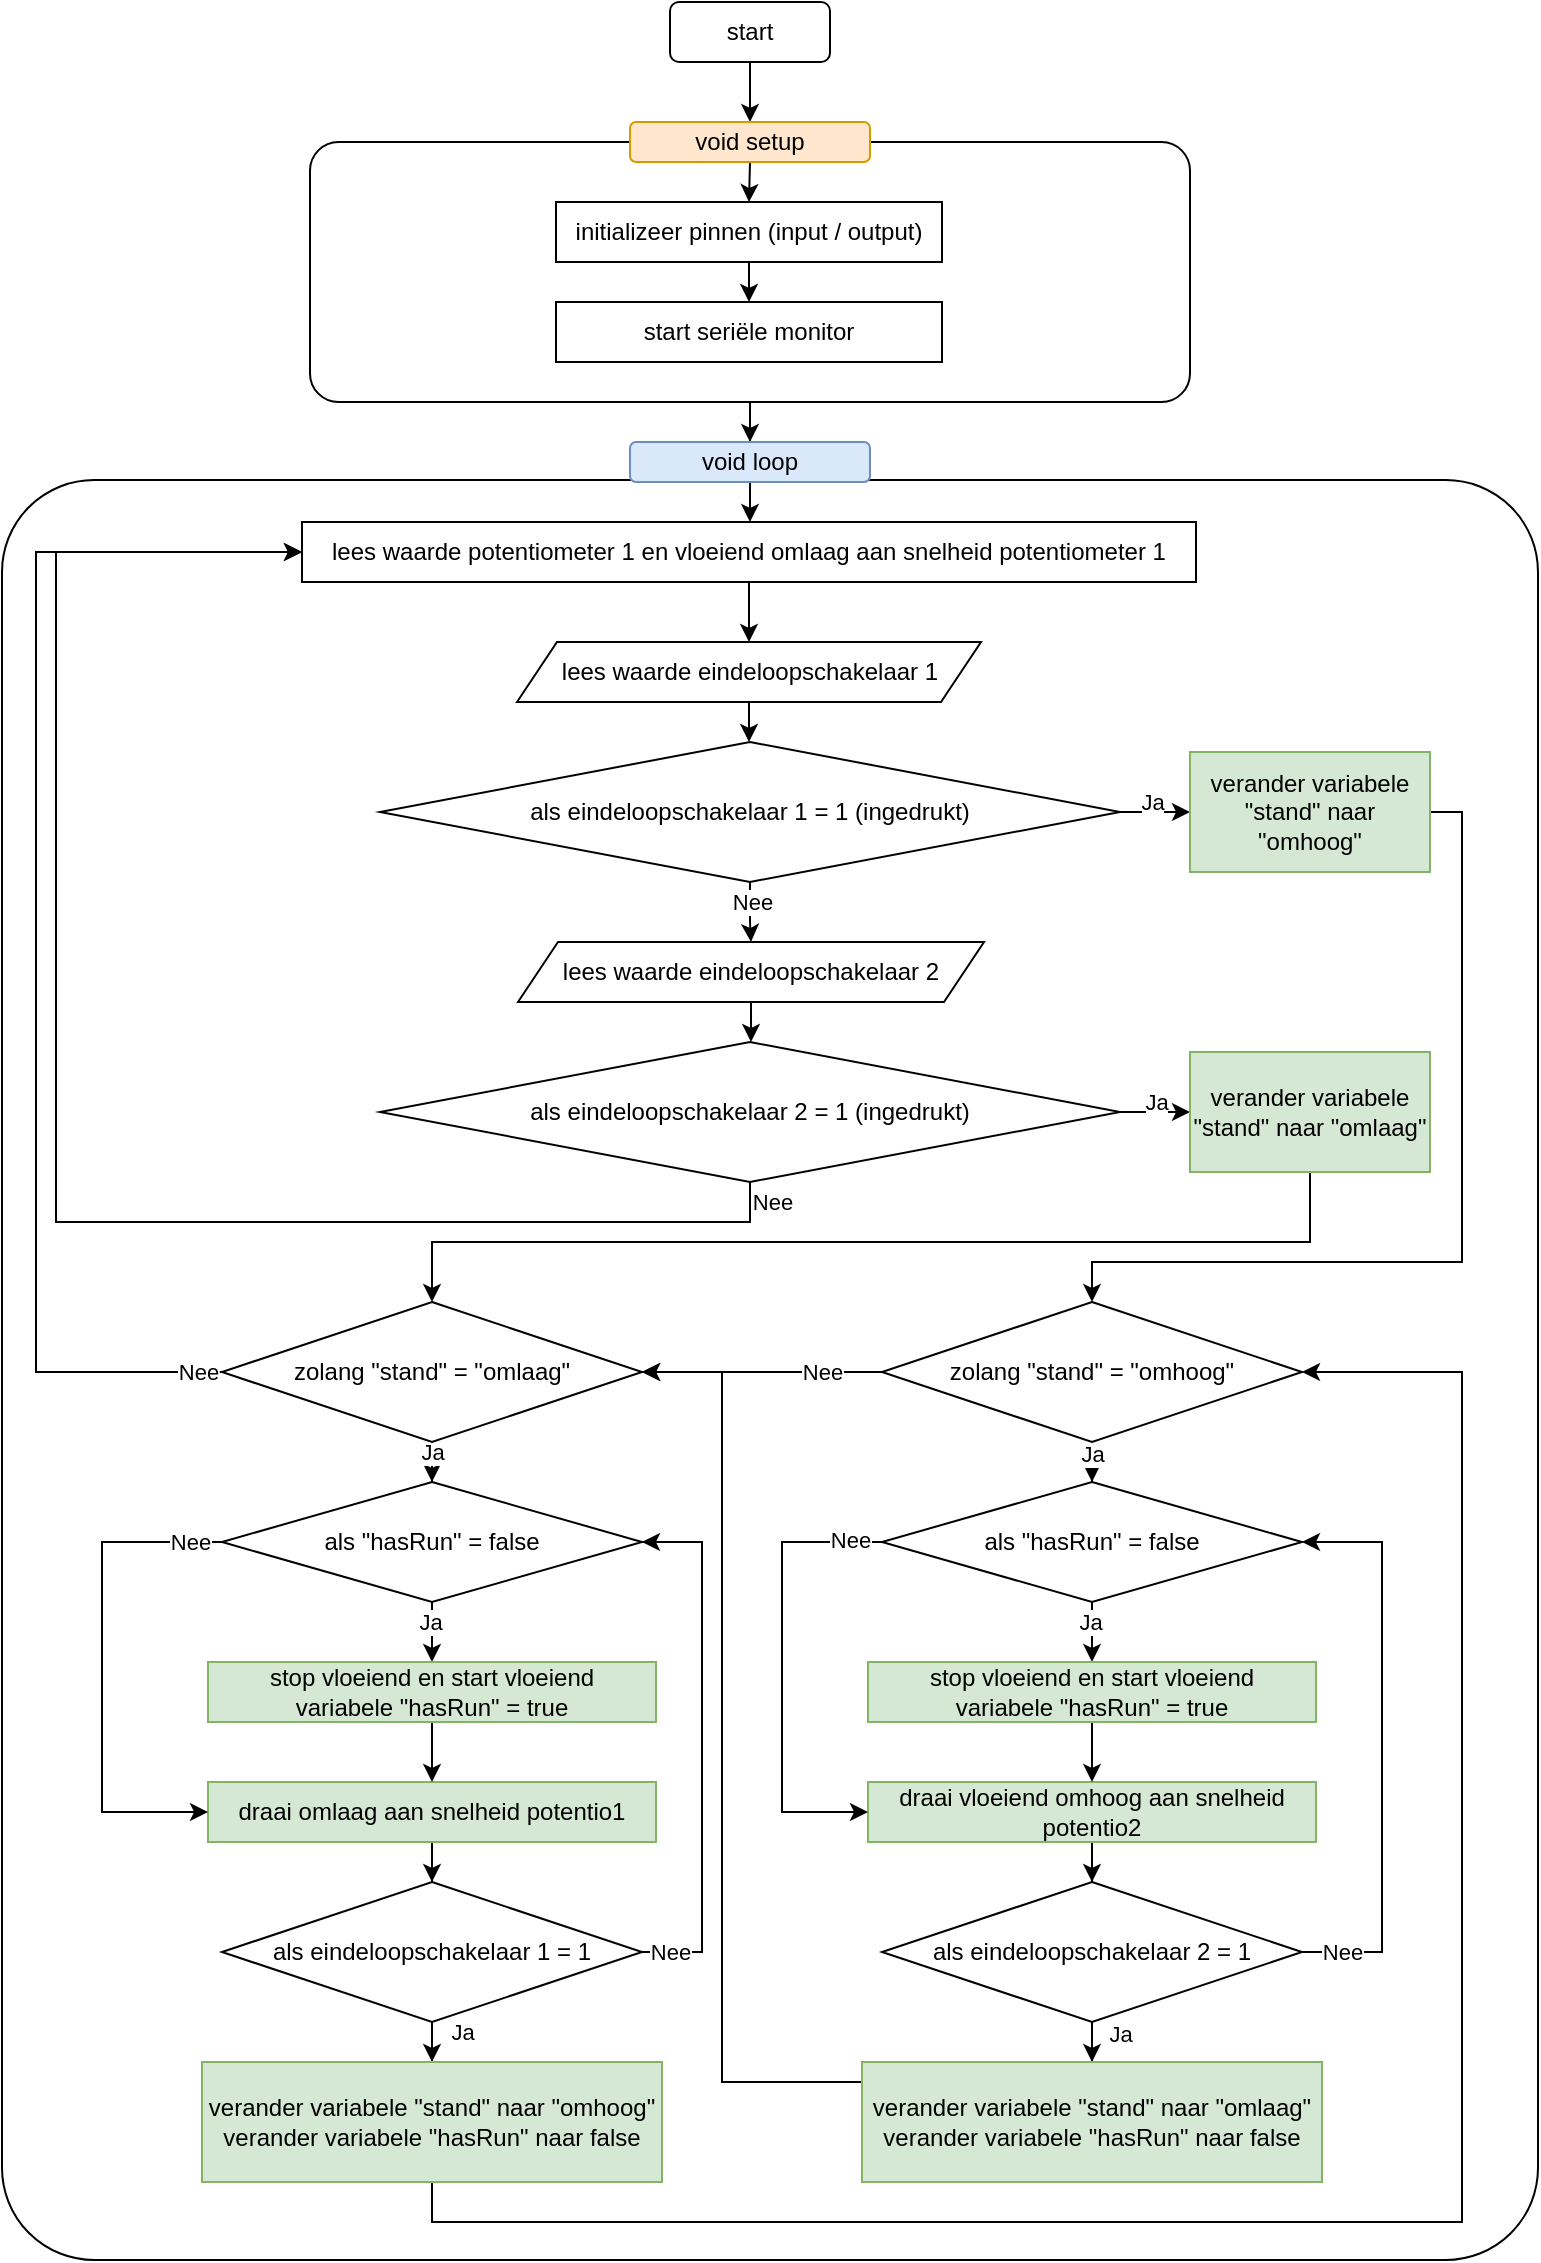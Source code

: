 <mxfile version="14.6.3" type="github">
  <diagram id="C5RBs43oDa-KdzZeNtuy" name="Page-1">
    <mxGraphModel dx="2031" dy="1149" grid="1" gridSize="10" guides="1" tooltips="1" connect="1" arrows="1" fold="1" page="1" pageScale="1" pageWidth="827" pageHeight="1169" math="0" shadow="0">
      <root>
        <mxCell id="WIyWlLk6GJQsqaUBKTNV-0" />
        <mxCell id="WIyWlLk6GJQsqaUBKTNV-1" parent="WIyWlLk6GJQsqaUBKTNV-0" />
        <mxCell id="CYf8EaJ0eoEuyEV1X-x--5" value="" style="edgeStyle=orthogonalEdgeStyle;rounded=0;orthogonalLoop=1;jettySize=auto;html=1;exitX=0.5;exitY=1;exitDx=0;exitDy=0;entryX=0.5;entryY=0;entryDx=0;entryDy=0;" parent="WIyWlLk6GJQsqaUBKTNV-1" source="WIyWlLk6GJQsqaUBKTNV-3" target="CYf8EaJ0eoEuyEV1X-x--2" edge="1">
          <mxGeometry relative="1" as="geometry" />
        </mxCell>
        <mxCell id="WIyWlLk6GJQsqaUBKTNV-3" value="start" style="rounded=1;whiteSpace=wrap;html=1;fontSize=12;glass=0;strokeWidth=1;shadow=0;" parent="WIyWlLk6GJQsqaUBKTNV-1" vertex="1">
          <mxGeometry x="367" y="14" width="80" height="30" as="geometry" />
        </mxCell>
        <mxCell id="CYf8EaJ0eoEuyEV1X-x--12" style="edgeStyle=orthogonalEdgeStyle;rounded=0;orthogonalLoop=1;jettySize=auto;html=1;" parent="WIyWlLk6GJQsqaUBKTNV-1" source="CYf8EaJ0eoEuyEV1X-x--0" target="CYf8EaJ0eoEuyEV1X-x--10" edge="1">
          <mxGeometry relative="1" as="geometry" />
        </mxCell>
        <mxCell id="CYf8EaJ0eoEuyEV1X-x--0" value="" style="rounded=1;whiteSpace=wrap;html=1;arcSize=11;" parent="WIyWlLk6GJQsqaUBKTNV-1" vertex="1">
          <mxGeometry x="187" y="84" width="440" height="130" as="geometry" />
        </mxCell>
        <mxCell id="CYf8EaJ0eoEuyEV1X-x--6" style="edgeStyle=orthogonalEdgeStyle;rounded=0;orthogonalLoop=1;jettySize=auto;html=1;exitX=0.5;exitY=1;exitDx=0;exitDy=0;entryX=0.5;entryY=0;entryDx=0;entryDy=0;" parent="WIyWlLk6GJQsqaUBKTNV-1" source="CYf8EaJ0eoEuyEV1X-x--2" target="CYf8EaJ0eoEuyEV1X-x--4" edge="1">
          <mxGeometry relative="1" as="geometry" />
        </mxCell>
        <mxCell id="CYf8EaJ0eoEuyEV1X-x--2" value="void setup" style="rounded=1;whiteSpace=wrap;html=1;fillColor=#ffe6cc;strokeColor=#d79b00;" parent="WIyWlLk6GJQsqaUBKTNV-1" vertex="1">
          <mxGeometry x="347" y="74" width="120" height="20" as="geometry" />
        </mxCell>
        <mxCell id="CYf8EaJ0eoEuyEV1X-x--8" style="edgeStyle=orthogonalEdgeStyle;rounded=0;orthogonalLoop=1;jettySize=auto;html=1;exitX=0.5;exitY=1;exitDx=0;exitDy=0;entryX=0.5;entryY=0;entryDx=0;entryDy=0;" parent="WIyWlLk6GJQsqaUBKTNV-1" source="CYf8EaJ0eoEuyEV1X-x--4" target="CYf8EaJ0eoEuyEV1X-x--7" edge="1">
          <mxGeometry relative="1" as="geometry" />
        </mxCell>
        <mxCell id="CYf8EaJ0eoEuyEV1X-x--4" value="initializeer pinnen (input / output)" style="rounded=0;whiteSpace=wrap;html=1;" parent="WIyWlLk6GJQsqaUBKTNV-1" vertex="1">
          <mxGeometry x="310" y="114" width="193" height="30" as="geometry" />
        </mxCell>
        <mxCell id="CYf8EaJ0eoEuyEV1X-x--7" value="start seriële monitor" style="rounded=0;whiteSpace=wrap;html=1;" parent="WIyWlLk6GJQsqaUBKTNV-1" vertex="1">
          <mxGeometry x="310" y="164" width="193" height="30" as="geometry" />
        </mxCell>
        <mxCell id="CYf8EaJ0eoEuyEV1X-x--11" value="" style="rounded=1;whiteSpace=wrap;html=1;arcSize=6;" parent="WIyWlLk6GJQsqaUBKTNV-1" vertex="1">
          <mxGeometry x="33" y="253" width="768" height="890" as="geometry" />
        </mxCell>
        <mxCell id="CYf8EaJ0eoEuyEV1X-x--15" style="edgeStyle=orthogonalEdgeStyle;rounded=0;orthogonalLoop=1;jettySize=auto;html=1;" parent="WIyWlLk6GJQsqaUBKTNV-1" source="CYf8EaJ0eoEuyEV1X-x--10" target="CYf8EaJ0eoEuyEV1X-x--13" edge="1">
          <mxGeometry relative="1" as="geometry" />
        </mxCell>
        <mxCell id="CYf8EaJ0eoEuyEV1X-x--10" value="void loop" style="rounded=1;whiteSpace=wrap;html=1;fillColor=#dae8fc;strokeColor=#6c8ebf;" parent="WIyWlLk6GJQsqaUBKTNV-1" vertex="1">
          <mxGeometry x="347" y="234" width="120" height="20" as="geometry" />
        </mxCell>
        <mxCell id="CYf8EaJ0eoEuyEV1X-x--42" style="edgeStyle=orthogonalEdgeStyle;rounded=0;orthogonalLoop=1;jettySize=auto;html=1;entryX=0.5;entryY=0;entryDx=0;entryDy=0;" parent="WIyWlLk6GJQsqaUBKTNV-1" source="CYf8EaJ0eoEuyEV1X-x--13" target="CYf8EaJ0eoEuyEV1X-x--41" edge="1">
          <mxGeometry relative="1" as="geometry" />
        </mxCell>
        <mxCell id="CYf8EaJ0eoEuyEV1X-x--13" value="lees waarde potentiometer 1 en vloeiend omlaag aan snelheid potentiometer 1" style="rounded=0;whiteSpace=wrap;html=1;" parent="WIyWlLk6GJQsqaUBKTNV-1" vertex="1">
          <mxGeometry x="183" y="274" width="447" height="30" as="geometry" />
        </mxCell>
        <mxCell id="CYf8EaJ0eoEuyEV1X-x--26" style="edgeStyle=orthogonalEdgeStyle;rounded=0;orthogonalLoop=1;jettySize=auto;html=1;" parent="WIyWlLk6GJQsqaUBKTNV-1" source="CYf8EaJ0eoEuyEV1X-x--24" target="CYf8EaJ0eoEuyEV1X-x--25" edge="1">
          <mxGeometry relative="1" as="geometry" />
        </mxCell>
        <mxCell id="CYf8EaJ0eoEuyEV1X-x--27" value="Ja" style="edgeLabel;html=1;align=center;verticalAlign=middle;resizable=0;points=[];" parent="CYf8EaJ0eoEuyEV1X-x--26" vertex="1" connectable="0">
          <mxGeometry x="-0.279" y="-1" relative="1" as="geometry">
            <mxPoint y="-6" as="offset" />
          </mxGeometry>
        </mxCell>
        <mxCell id="CYf8EaJ0eoEuyEV1X-x--45" style="edgeStyle=orthogonalEdgeStyle;rounded=0;orthogonalLoop=1;jettySize=auto;html=1;" parent="WIyWlLk6GJQsqaUBKTNV-1" source="CYf8EaJ0eoEuyEV1X-x--24" target="CYf8EaJ0eoEuyEV1X-x--44" edge="1">
          <mxGeometry relative="1" as="geometry" />
        </mxCell>
        <mxCell id="CYf8EaJ0eoEuyEV1X-x--48" value="Nee" style="edgeLabel;html=1;align=center;verticalAlign=middle;resizable=0;points=[];" parent="CYf8EaJ0eoEuyEV1X-x--45" vertex="1" connectable="0">
          <mxGeometry x="0.005" y="1" relative="1" as="geometry">
            <mxPoint x="-0.5" y="-5.35" as="offset" />
          </mxGeometry>
        </mxCell>
        <mxCell id="CYf8EaJ0eoEuyEV1X-x--24" value="als eindeloopschakelaar 1 = 1 (ingedrukt)" style="rhombus;whiteSpace=wrap;html=1;rounded=0;" parent="WIyWlLk6GJQsqaUBKTNV-1" vertex="1">
          <mxGeometry x="222" y="384" width="370" height="70" as="geometry" />
        </mxCell>
        <mxCell id="CYf8EaJ0eoEuyEV1X-x--59" style="edgeStyle=orthogonalEdgeStyle;rounded=0;orthogonalLoop=1;jettySize=auto;html=1;" parent="WIyWlLk6GJQsqaUBKTNV-1" source="CYf8EaJ0eoEuyEV1X-x--25" target="CYf8EaJ0eoEuyEV1X-x--57" edge="1">
          <mxGeometry relative="1" as="geometry">
            <Array as="points">
              <mxPoint x="763" y="419" />
              <mxPoint x="763" y="644" />
              <mxPoint x="578" y="644" />
            </Array>
          </mxGeometry>
        </mxCell>
        <mxCell id="CYf8EaJ0eoEuyEV1X-x--25" value="verander variabele &quot;stand&quot; naar &quot;omhoog&quot;" style="rounded=0;whiteSpace=wrap;html=1;fillColor=#d5e8d4;strokeColor=#82b366;" parent="WIyWlLk6GJQsqaUBKTNV-1" vertex="1">
          <mxGeometry x="627" y="389" width="120" height="60" as="geometry" />
        </mxCell>
        <mxCell id="CYf8EaJ0eoEuyEV1X-x--34" style="edgeStyle=orthogonalEdgeStyle;rounded=0;orthogonalLoop=1;jettySize=auto;html=1;" parent="WIyWlLk6GJQsqaUBKTNV-1" source="CYf8EaJ0eoEuyEV1X-x--30" target="CYf8EaJ0eoEuyEV1X-x--33" edge="1">
          <mxGeometry relative="1" as="geometry" />
        </mxCell>
        <mxCell id="CYf8EaJ0eoEuyEV1X-x--35" value="Ja" style="edgeLabel;html=1;align=center;verticalAlign=middle;resizable=0;points=[];" parent="CYf8EaJ0eoEuyEV1X-x--34" vertex="1" connectable="0">
          <mxGeometry x="-0.205" relative="1" as="geometry">
            <mxPoint y="-5" as="offset" />
          </mxGeometry>
        </mxCell>
        <mxCell id="CYf8EaJ0eoEuyEV1X-x--39" style="edgeStyle=orthogonalEdgeStyle;rounded=0;orthogonalLoop=1;jettySize=auto;html=1;" parent="WIyWlLk6GJQsqaUBKTNV-1" source="CYf8EaJ0eoEuyEV1X-x--30" target="CYf8EaJ0eoEuyEV1X-x--13" edge="1">
          <mxGeometry relative="1" as="geometry">
            <Array as="points">
              <mxPoint x="407" y="624" />
              <mxPoint x="60" y="624" />
              <mxPoint x="60" y="289" />
            </Array>
          </mxGeometry>
        </mxCell>
        <mxCell id="CYf8EaJ0eoEuyEV1X-x--40" value="Nee" style="edgeLabel;html=1;align=center;verticalAlign=middle;resizable=0;points=[];" parent="CYf8EaJ0eoEuyEV1X-x--39" vertex="1" connectable="0">
          <mxGeometry x="-0.879" y="1" relative="1" as="geometry">
            <mxPoint x="40.67" y="-11" as="offset" />
          </mxGeometry>
        </mxCell>
        <mxCell id="CYf8EaJ0eoEuyEV1X-x--30" value="als eindeloopschakelaar 2 = 1 (ingedrukt)" style="rhombus;whiteSpace=wrap;html=1;rounded=0;" parent="WIyWlLk6GJQsqaUBKTNV-1" vertex="1">
          <mxGeometry x="222" y="534" width="370" height="70" as="geometry" />
        </mxCell>
        <mxCell id="CYf8EaJ0eoEuyEV1X-x--52" style="edgeStyle=orthogonalEdgeStyle;rounded=0;orthogonalLoop=1;jettySize=auto;html=1;" parent="WIyWlLk6GJQsqaUBKTNV-1" source="CYf8EaJ0eoEuyEV1X-x--33" target="CYf8EaJ0eoEuyEV1X-x--50" edge="1">
          <mxGeometry relative="1" as="geometry">
            <Array as="points">
              <mxPoint x="687" y="634" />
              <mxPoint x="248" y="634" />
            </Array>
          </mxGeometry>
        </mxCell>
        <mxCell id="CYf8EaJ0eoEuyEV1X-x--33" value="verander variabele &quot;stand&quot; naar &quot;omlaag&quot;" style="rounded=0;whiteSpace=wrap;html=1;fillColor=#d5e8d4;strokeColor=#82b366;" parent="WIyWlLk6GJQsqaUBKTNV-1" vertex="1">
          <mxGeometry x="627" y="539" width="120" height="60" as="geometry" />
        </mxCell>
        <mxCell id="CYf8EaJ0eoEuyEV1X-x--43" style="edgeStyle=orthogonalEdgeStyle;rounded=0;orthogonalLoop=1;jettySize=auto;html=1;" parent="WIyWlLk6GJQsqaUBKTNV-1" source="CYf8EaJ0eoEuyEV1X-x--41" target="CYf8EaJ0eoEuyEV1X-x--24" edge="1">
          <mxGeometry relative="1" as="geometry" />
        </mxCell>
        <mxCell id="CYf8EaJ0eoEuyEV1X-x--41" value="lees waarde eindeloopschakelaar 1" style="shape=parallelogram;perimeter=parallelogramPerimeter;whiteSpace=wrap;html=1;fixedSize=1;rounded=0;" parent="WIyWlLk6GJQsqaUBKTNV-1" vertex="1">
          <mxGeometry x="290.5" y="334" width="232" height="30" as="geometry" />
        </mxCell>
        <mxCell id="CYf8EaJ0eoEuyEV1X-x--46" style="edgeStyle=orthogonalEdgeStyle;rounded=0;orthogonalLoop=1;jettySize=auto;html=1;entryX=0.5;entryY=0;entryDx=0;entryDy=0;" parent="WIyWlLk6GJQsqaUBKTNV-1" source="CYf8EaJ0eoEuyEV1X-x--44" target="CYf8EaJ0eoEuyEV1X-x--30" edge="1">
          <mxGeometry relative="1" as="geometry" />
        </mxCell>
        <mxCell id="CYf8EaJ0eoEuyEV1X-x--44" value="lees waarde eindeloopschakelaar 2" style="shape=parallelogram;perimeter=parallelogramPerimeter;whiteSpace=wrap;html=1;fixedSize=1;rounded=0;" parent="WIyWlLk6GJQsqaUBKTNV-1" vertex="1">
          <mxGeometry x="291" y="484" width="233" height="30" as="geometry" />
        </mxCell>
        <mxCell id="CYf8EaJ0eoEuyEV1X-x--64" style="edgeStyle=orthogonalEdgeStyle;rounded=0;orthogonalLoop=1;jettySize=auto;html=1;entryX=0;entryY=0.5;entryDx=0;entryDy=0;" parent="WIyWlLk6GJQsqaUBKTNV-1" source="CYf8EaJ0eoEuyEV1X-x--50" target="CYf8EaJ0eoEuyEV1X-x--13" edge="1">
          <mxGeometry relative="1" as="geometry">
            <Array as="points">
              <mxPoint x="50" y="699" />
              <mxPoint x="50" y="289" />
            </Array>
          </mxGeometry>
        </mxCell>
        <mxCell id="CYf8EaJ0eoEuyEV1X-x--65" value="Nee" style="edgeLabel;html=1;align=center;verticalAlign=middle;resizable=0;points=[];" parent="CYf8EaJ0eoEuyEV1X-x--64" vertex="1" connectable="0">
          <mxGeometry x="-0.963" relative="1" as="geometry">
            <mxPoint y="-0.03" as="offset" />
          </mxGeometry>
        </mxCell>
        <mxCell id="p0vBAn8iaSSO2xwx-ton-6" style="edgeStyle=orthogonalEdgeStyle;rounded=0;orthogonalLoop=1;jettySize=auto;html=1;entryX=0.5;entryY=0;entryDx=0;entryDy=0;" parent="WIyWlLk6GJQsqaUBKTNV-1" source="CYf8EaJ0eoEuyEV1X-x--50" target="p0vBAn8iaSSO2xwx-ton-0" edge="1">
          <mxGeometry relative="1" as="geometry" />
        </mxCell>
        <mxCell id="LQ1cLBq-_--WQFbrApMP-2" value="Ja" style="edgeLabel;html=1;align=center;verticalAlign=middle;resizable=0;points=[];" parent="p0vBAn8iaSSO2xwx-ton-6" vertex="1" connectable="0">
          <mxGeometry x="0.493" relative="1" as="geometry">
            <mxPoint as="offset" />
          </mxGeometry>
        </mxCell>
        <mxCell id="CYf8EaJ0eoEuyEV1X-x--50" value="zolang &quot;stand&quot; = &quot;omlaag&quot;" style="rhombus;whiteSpace=wrap;html=1;rounded=0;" parent="WIyWlLk6GJQsqaUBKTNV-1" vertex="1">
          <mxGeometry x="143" y="664" width="210" height="70" as="geometry" />
        </mxCell>
        <mxCell id="Z7qXLIscZxKdgFRrl8TT-2" style="edgeStyle=orthogonalEdgeStyle;rounded=0;orthogonalLoop=1;jettySize=auto;html=1;" parent="WIyWlLk6GJQsqaUBKTNV-1" source="CYf8EaJ0eoEuyEV1X-x--55" target="Z7qXLIscZxKdgFRrl8TT-0" edge="1">
          <mxGeometry relative="1" as="geometry" />
        </mxCell>
        <mxCell id="CYf8EaJ0eoEuyEV1X-x--55" value="draai omlaag aan snelheid potentio1" style="rounded=0;whiteSpace=wrap;html=1;fillColor=#d5e8d4;strokeColor=#82b366;" parent="WIyWlLk6GJQsqaUBKTNV-1" vertex="1">
          <mxGeometry x="136" y="904" width="224" height="30" as="geometry" />
        </mxCell>
        <mxCell id="abx6g4VYpOD5a4hkHdhx-0" value="Nee" style="edgeStyle=orthogonalEdgeStyle;rounded=0;orthogonalLoop=1;jettySize=auto;html=1;" parent="WIyWlLk6GJQsqaUBKTNV-1" source="CYf8EaJ0eoEuyEV1X-x--57" target="CYf8EaJ0eoEuyEV1X-x--50" edge="1">
          <mxGeometry x="-0.5" relative="1" as="geometry">
            <mxPoint as="offset" />
          </mxGeometry>
        </mxCell>
        <mxCell id="p0vBAn8iaSSO2xwx-ton-13" style="edgeStyle=orthogonalEdgeStyle;rounded=0;orthogonalLoop=1;jettySize=auto;html=1;" parent="WIyWlLk6GJQsqaUBKTNV-1" source="CYf8EaJ0eoEuyEV1X-x--57" target="p0vBAn8iaSSO2xwx-ton-11" edge="1">
          <mxGeometry relative="1" as="geometry" />
        </mxCell>
        <mxCell id="LQ1cLBq-_--WQFbrApMP-1" value="Ja" style="edgeLabel;html=1;align=center;verticalAlign=middle;resizable=0;points=[];" parent="p0vBAn8iaSSO2xwx-ton-13" vertex="1" connectable="0">
          <mxGeometry x="0.533" relative="1" as="geometry">
            <mxPoint as="offset" />
          </mxGeometry>
        </mxCell>
        <mxCell id="CYf8EaJ0eoEuyEV1X-x--57" value="zolang &quot;stand&quot; = &quot;omhoog&quot;" style="rhombus;whiteSpace=wrap;html=1;rounded=0;" parent="WIyWlLk6GJQsqaUBKTNV-1" vertex="1">
          <mxGeometry x="473" y="664" width="210" height="70" as="geometry" />
        </mxCell>
        <mxCell id="Z7qXLIscZxKdgFRrl8TT-3" style="edgeStyle=orthogonalEdgeStyle;rounded=0;orthogonalLoop=1;jettySize=auto;html=1;" parent="WIyWlLk6GJQsqaUBKTNV-1" source="CYf8EaJ0eoEuyEV1X-x--58" target="Z7qXLIscZxKdgFRrl8TT-1" edge="1">
          <mxGeometry relative="1" as="geometry" />
        </mxCell>
        <mxCell id="CYf8EaJ0eoEuyEV1X-x--58" value="draai vloeiend omhoog aan snelheid potentio2" style="rounded=0;whiteSpace=wrap;html=1;fillColor=#d5e8d4;strokeColor=#82b366;" parent="WIyWlLk6GJQsqaUBKTNV-1" vertex="1">
          <mxGeometry x="466" y="904" width="224" height="30" as="geometry" />
        </mxCell>
        <mxCell id="Z7qXLIscZxKdgFRrl8TT-5" style="edgeStyle=orthogonalEdgeStyle;rounded=0;orthogonalLoop=1;jettySize=auto;html=1;" parent="WIyWlLk6GJQsqaUBKTNV-1" source="Z7qXLIscZxKdgFRrl8TT-0" target="Z7qXLIscZxKdgFRrl8TT-4" edge="1">
          <mxGeometry relative="1" as="geometry" />
        </mxCell>
        <mxCell id="Z7qXLIscZxKdgFRrl8TT-6" value="Ja" style="edgeLabel;html=1;align=center;verticalAlign=middle;resizable=0;points=[];" parent="Z7qXLIscZxKdgFRrl8TT-5" vertex="1" connectable="0">
          <mxGeometry x="0.489" relative="1" as="geometry">
            <mxPoint x="15" as="offset" />
          </mxGeometry>
        </mxCell>
        <mxCell id="9KD2sniqeCgQRVRFQWX2-1" style="edgeStyle=orthogonalEdgeStyle;rounded=0;orthogonalLoop=1;jettySize=auto;html=1;" parent="WIyWlLk6GJQsqaUBKTNV-1" source="Z7qXLIscZxKdgFRrl8TT-0" target="p0vBAn8iaSSO2xwx-ton-0" edge="1">
          <mxGeometry relative="1" as="geometry">
            <Array as="points">
              <mxPoint x="383" y="989" />
              <mxPoint x="383" y="784" />
            </Array>
          </mxGeometry>
        </mxCell>
        <mxCell id="9KD2sniqeCgQRVRFQWX2-2" value="Nee" style="edgeLabel;html=1;align=center;verticalAlign=middle;resizable=0;points=[];" parent="9KD2sniqeCgQRVRFQWX2-1" vertex="1" connectable="0">
          <mxGeometry x="-0.943" y="1" relative="1" as="geometry">
            <mxPoint x="6" y="1" as="offset" />
          </mxGeometry>
        </mxCell>
        <mxCell id="Z7qXLIscZxKdgFRrl8TT-0" value="als eindeloopschakelaar 1 = 1" style="rhombus;whiteSpace=wrap;html=1;rounded=0;" parent="WIyWlLk6GJQsqaUBKTNV-1" vertex="1">
          <mxGeometry x="143" y="954" width="210" height="70" as="geometry" />
        </mxCell>
        <mxCell id="Z7qXLIscZxKdgFRrl8TT-11" style="edgeStyle=orthogonalEdgeStyle;rounded=0;orthogonalLoop=1;jettySize=auto;html=1;" parent="WIyWlLk6GJQsqaUBKTNV-1" source="Z7qXLIscZxKdgFRrl8TT-1" target="Z7qXLIscZxKdgFRrl8TT-10" edge="1">
          <mxGeometry relative="1" as="geometry" />
        </mxCell>
        <mxCell id="Z7qXLIscZxKdgFRrl8TT-12" value="Ja" style="edgeLabel;html=1;align=center;verticalAlign=middle;resizable=0;points=[];" parent="Z7qXLIscZxKdgFRrl8TT-11" vertex="1" connectable="0">
          <mxGeometry x="0.531" y="-1" relative="1" as="geometry">
            <mxPoint x="15" as="offset" />
          </mxGeometry>
        </mxCell>
        <mxCell id="9KD2sniqeCgQRVRFQWX2-6" style="edgeStyle=orthogonalEdgeStyle;rounded=0;orthogonalLoop=1;jettySize=auto;html=1;entryX=1;entryY=0.5;entryDx=0;entryDy=0;" parent="WIyWlLk6GJQsqaUBKTNV-1" source="Z7qXLIscZxKdgFRrl8TT-1" target="p0vBAn8iaSSO2xwx-ton-11" edge="1">
          <mxGeometry relative="1" as="geometry">
            <Array as="points">
              <mxPoint x="723" y="989" />
              <mxPoint x="723" y="784" />
            </Array>
          </mxGeometry>
        </mxCell>
        <mxCell id="9KD2sniqeCgQRVRFQWX2-7" value="Nee" style="edgeLabel;html=1;align=center;verticalAlign=middle;resizable=0;points=[];" parent="9KD2sniqeCgQRVRFQWX2-6" vertex="1" connectable="0">
          <mxGeometry x="-0.802" relative="1" as="geometry">
            <mxPoint x="-8" as="offset" />
          </mxGeometry>
        </mxCell>
        <mxCell id="Z7qXLIscZxKdgFRrl8TT-1" value="als eindeloopschakelaar 2 = 1" style="rhombus;whiteSpace=wrap;html=1;rounded=0;" parent="WIyWlLk6GJQsqaUBKTNV-1" vertex="1">
          <mxGeometry x="473" y="954" width="210" height="70" as="geometry" />
        </mxCell>
        <mxCell id="Z7qXLIscZxKdgFRrl8TT-7" style="edgeStyle=orthogonalEdgeStyle;rounded=0;orthogonalLoop=1;jettySize=auto;html=1;entryX=1;entryY=0.5;entryDx=0;entryDy=0;" parent="WIyWlLk6GJQsqaUBKTNV-1" source="Z7qXLIscZxKdgFRrl8TT-4" target="CYf8EaJ0eoEuyEV1X-x--57" edge="1">
          <mxGeometry relative="1" as="geometry">
            <Array as="points">
              <mxPoint x="248" y="1124" />
              <mxPoint x="763" y="1124" />
              <mxPoint x="763" y="699" />
            </Array>
          </mxGeometry>
        </mxCell>
        <mxCell id="Z7qXLIscZxKdgFRrl8TT-4" value="&lt;div&gt;verander variabele &quot;stand&quot; naar &quot;omhoog&quot;&lt;/div&gt;verander variabele &quot;hasRun&quot; naar false" style="rounded=0;whiteSpace=wrap;html=1;fillColor=#d5e8d4;strokeColor=#82b366;" parent="WIyWlLk6GJQsqaUBKTNV-1" vertex="1">
          <mxGeometry x="133" y="1044" width="230" height="60" as="geometry" />
        </mxCell>
        <mxCell id="Z7qXLIscZxKdgFRrl8TT-15" style="edgeStyle=orthogonalEdgeStyle;rounded=0;orthogonalLoop=1;jettySize=auto;html=1;entryX=1;entryY=0.5;entryDx=0;entryDy=0;" parent="WIyWlLk6GJQsqaUBKTNV-1" source="Z7qXLIscZxKdgFRrl8TT-10" target="CYf8EaJ0eoEuyEV1X-x--50" edge="1">
          <mxGeometry relative="1" as="geometry">
            <Array as="points">
              <mxPoint x="393" y="1054" />
              <mxPoint x="393" y="699" />
            </Array>
          </mxGeometry>
        </mxCell>
        <mxCell id="Z7qXLIscZxKdgFRrl8TT-10" value="&lt;div&gt;verander variabele &quot;stand&quot; naar &quot;omlaag&quot;&lt;/div&gt;&lt;div&gt;verander variabele &quot;hasRun&quot; naar false&lt;br&gt;&lt;/div&gt;" style="rounded=0;whiteSpace=wrap;html=1;fillColor=#d5e8d4;strokeColor=#82b366;" parent="WIyWlLk6GJQsqaUBKTNV-1" vertex="1">
          <mxGeometry x="463" y="1044" width="230" height="60" as="geometry" />
        </mxCell>
        <mxCell id="p0vBAn8iaSSO2xwx-ton-3" style="edgeStyle=orthogonalEdgeStyle;rounded=0;orthogonalLoop=1;jettySize=auto;html=1;" parent="WIyWlLk6GJQsqaUBKTNV-1" source="p0vBAn8iaSSO2xwx-ton-0" target="p0vBAn8iaSSO2xwx-ton-2" edge="1">
          <mxGeometry relative="1" as="geometry" />
        </mxCell>
        <mxCell id="p0vBAn8iaSSO2xwx-ton-4" value="Ja" style="edgeLabel;html=1;align=center;verticalAlign=middle;resizable=0;points=[];" parent="p0vBAn8iaSSO2xwx-ton-3" vertex="1" connectable="0">
          <mxGeometry x="-0.84" y="-1" relative="1" as="geometry">
            <mxPoint y="6" as="offset" />
          </mxGeometry>
        </mxCell>
        <mxCell id="p0vBAn8iaSSO2xwx-ton-7" style="edgeStyle=orthogonalEdgeStyle;rounded=0;orthogonalLoop=1;jettySize=auto;html=1;" parent="WIyWlLk6GJQsqaUBKTNV-1" source="p0vBAn8iaSSO2xwx-ton-0" target="CYf8EaJ0eoEuyEV1X-x--55" edge="1">
          <mxGeometry relative="1" as="geometry">
            <Array as="points">
              <mxPoint x="83" y="784" />
              <mxPoint x="83" y="919" />
            </Array>
          </mxGeometry>
        </mxCell>
        <mxCell id="p0vBAn8iaSSO2xwx-ton-8" value="Nee" style="edgeLabel;html=1;align=center;verticalAlign=middle;resizable=0;points=[];" parent="p0vBAn8iaSSO2xwx-ton-7" vertex="1" connectable="0">
          <mxGeometry x="-0.871" relative="1" as="geometry">
            <mxPoint as="offset" />
          </mxGeometry>
        </mxCell>
        <mxCell id="p0vBAn8iaSSO2xwx-ton-0" value="als &quot;hasRun&quot; = false" style="rhombus;whiteSpace=wrap;html=1;rounded=0;" parent="WIyWlLk6GJQsqaUBKTNV-1" vertex="1">
          <mxGeometry x="143" y="754" width="210" height="60" as="geometry" />
        </mxCell>
        <mxCell id="p0vBAn8iaSSO2xwx-ton-5" style="edgeStyle=orthogonalEdgeStyle;rounded=0;orthogonalLoop=1;jettySize=auto;html=1;entryX=0.5;entryY=0;entryDx=0;entryDy=0;" parent="WIyWlLk6GJQsqaUBKTNV-1" source="p0vBAn8iaSSO2xwx-ton-2" target="CYf8EaJ0eoEuyEV1X-x--55" edge="1">
          <mxGeometry relative="1" as="geometry" />
        </mxCell>
        <mxCell id="p0vBAn8iaSSO2xwx-ton-2" value="&lt;div&gt;stop vloeiend en start vloeiend&lt;/div&gt;variabele &quot;hasRun&quot; = true" style="rounded=0;whiteSpace=wrap;html=1;fillColor=#d5e8d4;strokeColor=#82b366;" parent="WIyWlLk6GJQsqaUBKTNV-1" vertex="1">
          <mxGeometry x="136" y="844" width="224" height="30" as="geometry" />
        </mxCell>
        <mxCell id="p0vBAn8iaSSO2xwx-ton-9" style="edgeStyle=orthogonalEdgeStyle;rounded=0;orthogonalLoop=1;jettySize=auto;html=1;" parent="WIyWlLk6GJQsqaUBKTNV-1" source="p0vBAn8iaSSO2xwx-ton-11" target="p0vBAn8iaSSO2xwx-ton-12" edge="1">
          <mxGeometry relative="1" as="geometry" />
        </mxCell>
        <mxCell id="p0vBAn8iaSSO2xwx-ton-10" value="Ja" style="edgeLabel;html=1;align=center;verticalAlign=middle;resizable=0;points=[];" parent="p0vBAn8iaSSO2xwx-ton-9" vertex="1" connectable="0">
          <mxGeometry x="-0.84" y="-1" relative="1" as="geometry">
            <mxPoint y="6" as="offset" />
          </mxGeometry>
        </mxCell>
        <mxCell id="p0vBAn8iaSSO2xwx-ton-14" style="edgeStyle=orthogonalEdgeStyle;rounded=0;orthogonalLoop=1;jettySize=auto;html=1;entryX=0;entryY=0.5;entryDx=0;entryDy=0;" parent="WIyWlLk6GJQsqaUBKTNV-1" source="p0vBAn8iaSSO2xwx-ton-11" target="CYf8EaJ0eoEuyEV1X-x--58" edge="1">
          <mxGeometry relative="1" as="geometry">
            <Array as="points">
              <mxPoint x="423" y="784" />
              <mxPoint x="423" y="919" />
            </Array>
          </mxGeometry>
        </mxCell>
        <mxCell id="p0vBAn8iaSSO2xwx-ton-15" value="Nee" style="edgeLabel;html=1;align=center;verticalAlign=middle;resizable=0;points=[];" parent="p0vBAn8iaSSO2xwx-ton-14" vertex="1" connectable="0">
          <mxGeometry x="-0.856" y="-1" relative="1" as="geometry">
            <mxPoint as="offset" />
          </mxGeometry>
        </mxCell>
        <mxCell id="p0vBAn8iaSSO2xwx-ton-11" value="als &quot;hasRun&quot; = false" style="rhombus;whiteSpace=wrap;html=1;rounded=0;" parent="WIyWlLk6GJQsqaUBKTNV-1" vertex="1">
          <mxGeometry x="473" y="754" width="210" height="60" as="geometry" />
        </mxCell>
        <mxCell id="LQ1cLBq-_--WQFbrApMP-0" style="edgeStyle=orthogonalEdgeStyle;rounded=0;orthogonalLoop=1;jettySize=auto;html=1;" parent="WIyWlLk6GJQsqaUBKTNV-1" source="p0vBAn8iaSSO2xwx-ton-12" target="CYf8EaJ0eoEuyEV1X-x--58" edge="1">
          <mxGeometry relative="1" as="geometry" />
        </mxCell>
        <mxCell id="p0vBAn8iaSSO2xwx-ton-12" value="&lt;div&gt;stop vloeiend en start vloeiend&lt;/div&gt;&lt;div&gt;variabele &quot;hasRun&quot; = true&lt;br&gt;&lt;/div&gt;" style="rounded=0;whiteSpace=wrap;html=1;fillColor=#d5e8d4;strokeColor=#82b366;" parent="WIyWlLk6GJQsqaUBKTNV-1" vertex="1">
          <mxGeometry x="466" y="844" width="224" height="30" as="geometry" />
        </mxCell>
      </root>
    </mxGraphModel>
  </diagram>
</mxfile>
